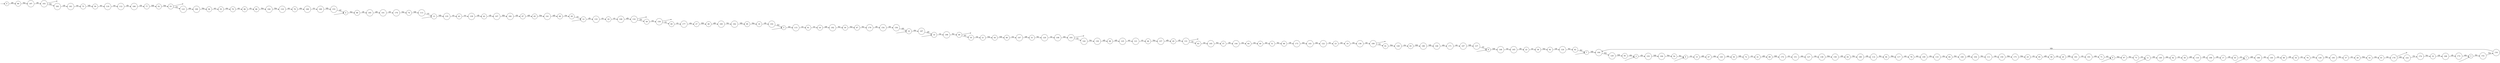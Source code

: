digraph
{
  vcsn_context = "lat<letterset<char_letters(abc)>, letterset<char_letters(abc)>>, b"
  rankdir = LR
  edge [arrowhead = vee, arrowsize = .6]
  {
    node [shape = point, width = 0]
    I0
    I1
    I2
    I3
    I4
    I5
    I6
    I7
    I8
    I9
    I10
    I11
    I12
    I13
    I14
    F49
    F53
    F131
    F132
    F159
    F163
    F178
    F189
    F193
  }
  {
    node [shape = circle, style = rounded, width = 0.5]
    0
    1
    2
    3
    4
    5
    6
    7
    8
    9
    10
    11
    12
    13
    14
    15
    16
    17
    18
    19
    20
    21
    22
    23
    24
    25
    26
    27
    28
    29
    30
    31
    32
    33
    34
    35
    36
    37
    38
    39
    40
    41
    42
    43
    44
    45
    46
    47
    48
    49
    50
    51
    52
    53
    54
    55
    56
    57
    58
    59
    60
    61
    62
    63
    64
    65
    66
    67
    68
    69
    70
    71
    72
    73
    74
    75
    76
    77
    78
    79
    80
    81
    82
    83
    84
    85
    86
    87
    88
    89
    90
    91
    92
    93
    94
    95
    96
    97
    98
    99
    100
    101
    102
    103
    104
    105
    106
    107
    108
    109
    110
    111
    112
    113
    114
    115
    116
    117
    118
    119
    120
    121
    122
    123
    124
    125
    126
    127
    128
    129
    130
    131
    132
    133
    134
    135
    136
    137
    138
    139
    140
    141
    142
    143
    144
    145
    146
    147
    148
    149
    150
    151
    152
    153
    154
    155
    156
    157
    158
    159
    160
    161
    162
    163
    164
    165
    166
    167
    168
    169
    170
    171
    172
    173
    174
    175
    176
    177
    178
    179
    180
    181
    182
    183
    184
    185
    186
    187
    188
    189
    190
    191
    192
    193
    194
    195
    196
    197
    198
    199
  }
  I0 -> 0
  I1 -> 1
  I2 -> 2
  I3 -> 3
  I4 -> 4
  I5 -> 5
  I6 -> 6
  I7 -> 7
  I8 -> 8
  I9 -> 9
  I10 -> 10
  I11 -> 11
  I12 -> 12
  I13 -> 13
  I14 -> 14
  0 -> 99 [label = "a|b"]
  1 -> 188 [label = "a|b"]
  2 -> 155 [label = "c|b"]
  3 -> 152 [label = "b|c"]
  4 -> 88 [label = "b|a"]
  5 -> 115 [label = "a|a"]
  6 -> 148 [label = "b|b"]
  7 -> 164 [label = "b|b"]
  8 -> 97 [label = "b|a"]
  9 -> 15 [label = "c|c"]
  10 -> 187 [label = "a|a"]
  11 -> 149 [label = "c|b"]
  12 -> 133 [label = "c|b"]
  13 -> 135 [label = "b|b"]
  14 -> 196 [label = "c|a"]
  15 -> 47 [label = "a|b"]
  16 -> 102 [label = "c|b"]
  17 -> 45 [label = "c|b"]
  18 -> 106 [label = "c|c"]
  19 -> 136 [label = "c|a"]
  20 -> 181 [label = "b|b"]
  21 -> 44 [label = "b|a"]
  22 -> 38 [label = "c|c"]
  23 -> 19 [label = "a|c"]
  24 -> 192 [label = "a|b"]
  25 -> 85 [label = "c|c"]
  26 -> 32 [label = "b|a"]
  27 -> 48 [label = "b|b"]
  28 -> 12 [label = "c|c"]
  29 -> 131 [label = "c|b"]
  30 -> 67 [label = "b|a"]
  31 -> 120 [label = "b|c"]
  32 -> 61 [label = "c|a"]
  33 -> 199 [label = "c|b"]
  34 -> 78 [label = "c|c"]
  35 -> 21 [label = "c|a"]
  36 -> 118 [label = "a|b"]
  37 -> 26 [label = "c|c"]
  38 -> 82 [label = "b|a"]
  39 -> 159 [label = "c|a"]
  40 -> 51 [label = "a|c"]
  41 -> 89 [label = "a|b"]
  42 -> 107 [label = "c|b"]
  43 -> 139 [label = "c|c"]
  44 -> 80 [label = "b|b"]
  45 -> 1 [label = "c|c"]
  46 -> 157 [label = "b|a"]
  47 -> 145 [label = "a|a"]
  48 -> 160 [label = "a|b"]
  49 -> F49
  49 -> 35 [label = "a|c"]
  50 -> 72 [label = "b|b"]
  51 -> 66 [label = "b|c"]
  52 -> 53 [label = "b|a"]
  53 -> F53
  53 -> 123 [label = "c|a"]
  54 -> 9 [label = "b|c"]
  55 -> 70 [label = "a|a"]
  56 -> 55 [label = "a|c"]
  57 -> 144 [label = "c|b"]
  58 -> 20 [label = "c|c"]
  59 -> 119 [label = "a|c"]
  60 -> 177 [label = "c|c"]
  61 -> 178 [label = "c|a"]
  62 -> 7 [label = "b|c"]
  63 -> 105 [label = "c|a"]
  64 -> 40 [label = "c|a"]
  65 -> 141 [label = "b|a"]
  66 -> 173 [label = "c|b"]
  67 -> 179 [label = "b|c"]
  68 -> 34 [label = "c|b"]
  69 -> 28 [label = "c|a"]
  70 -> 96 [label = "a|c"]
  71 -> 8 [label = "a|c"]
  72 -> 41 [label = "c|c"]
  73 -> 11 [label = "c|c"]
  74 -> 113 [label = "b|b"]
  75 -> 59 [label = "b|b"]
  76 -> 109 [label = "a|c"]
  77 -> 52 [label = "b|b"]
  78 -> 126 [label = "c|a"]
  79 -> 168 [label = "a|a"]
  80 -> 147 [label = "c|a"]
  81 -> 128 [label = "b|a"]
  82 -> 124 [label = "c|b"]
  83 -> 180 [label = "b|c"]
  84 -> 100 [label = "b|c"]
  85 -> 58 [label = "a|b"]
  86 -> 184 [label = "b|a"]
  87 -> 65 [label = "a|b"]
  88 -> 185 [label = "c|b"]
  89 -> 170 [label = "b|b"]
  90 -> 16 [label = "b|a"]
  91 -> 24 [label = "c|c"]
  92 -> 36 [label = "c|c"]
  93 -> 186 [label = "b|b"]
  94 -> 117 [label = "b|a"]
  95 -> 2 [label = "a|a"]
  96 -> 86 [label = "c|c"]
  97 -> 73 [label = "b|c"]
  98 -> 125 [label = "a|b"]
  99 -> 197 [label = "b|a"]
  100 -> 104 [label = "a|b"]
  101 -> 176 [label = "c|b"]
  102 -> 5 [label = "b|c"]
  103 -> 174 [label = "c|a"]
  104 -> 111 [label = "b|c"]
  105 -> 57 [label = "b|c"]
  106 -> 132 [label = "a|b"]
  107 -> 182 [label = "b|b"]
  108 -> 193 [label = "a|a"]
  109 -> 110 [label = "c|a"]
  110 -> 84 [label = "c|a"]
  111 -> 150 [label = "c|a"]
  112 -> 166 [label = "c|b"]
  113 -> 13 [label = "c|c"]
  114 -> 94 [label = "b|c"]
  115 -> 91 [label = "c|c"]
  116 -> 79 [label = "a|c"]
  117 -> 76 [label = "a|c"]
  118 -> 198 [label = "c|b"]
  119 -> 112 [label = "c|a"]
  120 -> 108 [label = "c|a"]
  121 -> 46 [label = "c|c"]
  122 -> 23 [label = "c|c"]
  123 -> 190 [label = "a|a"]
  124 -> 62 [label = "b|c"]
  125 -> 121 [label = "a|c"]
  126 -> 195 [label = "b|c"]
  127 -> 138 [label = "c|a"]
  128 -> 93 [label = "c|a"]
  129 -> 95 [label = "b|b"]
  130 -> 98 [label = "a|b"]
  131 -> F131
  131 -> 63 [label = "c|c"]
  132 -> F132
  132 -> 39 [label = "c|b"]
  133 -> 18 [label = "c|c"]
  134 -> 164 [label = "b|b"]
  135 -> 43 [label = "c|c"]
  136 -> 189 [label = "a|c"]
  137 -> 6 [label = "c|c"]
  138 -> 158 [label = "b|a"]
  139 -> 42 [label = "c|b"]
  140 -> 68 [label = "c|c"]
  141 -> 69 [label = "a|b"]
  142 -> 130 [label = "b|c"]
  143 -> 122 [label = "a|a"]
  144 -> 64 [label = "c|a"]
  145 -> 50 [label = "a|a"]
  146 -> 171 [label = "a|a"]
  147 -> 31 [label = "a|b"]
  148 -> 165 [label = "c|a"]
  149 -> 92 [label = "a|a"]
  150 -> 175 [label = "b|a"]
  151 -> 127 [label = "a|a"]
  152 -> 134 [label = "b|a"]
  153 -> 4 [label = "a|c"]
  154 -> 156 [label = "c|b"]
  155 -> 194 [label = "b|b"]
  156 -> 10 [label = "a|a"]
  157 -> 29 [label = "a|b"]
  158 -> 83 [label = "c|b"]
  159 -> F159
  159 -> 60 [label = "c|c"]
  160 -> 162 [label = "b|c"]
  161 -> 75 [label = "c|a"]
  162 -> 90 [label = "b|b"]
  163 -> F163
  163 -> 183 [label = "b|c"]
  164 -> 129 [label = "b|a"]
  165 -> 22 [label = "c|b"]
  166 -> 77 [label = "c|b"]
  167 -> 137 [label = "b|b"]
  168 -> 169 [label = "c|c"]
  169 -> 153 [label = "b|b"]
  170 -> 151 [label = "c|c"]
  171 -> 167 [label = "a|c"]
  172 -> 3 [label = "a|a"]
  173 -> 143 [label = "a|a"]
  174 -> 33 [label = "b|c"]
  175 -> 25 [label = "b|a"]
  176 -> 74 [label = "b|a"]
  177 -> 27 [label = "a|a"]
  178 -> F178
  178 -> 103 [label = "a|a"]
  179 -> 154 [label = "c|b"]
  180 -> 114 [label = "c|b"]
  181 -> 191 [label = "c|c"]
  182 -> 87 [label = "c|b"]
  183 -> 161 [label = "c|b"]
  184 -> 116 [label = "b|a"]
  185 -> 101 [label = "a|b"]
  186 -> 146 [label = "b|b"]
  187 -> 14 [label = "a|b"]
  188 -> 140 [label = "a|c"]
  189 -> F189
  189 -> 81 [label = "c|c"]
  190 -> 56 [label = "b|a"]
  191 -> 71 [label = "a|a"]
  192 -> 30 [label = "b|c"]
  193 -> F193
  193 -> 142 [label = "c|c"]
  194 -> 54 [label = "b|a"]
  195 -> 37 [label = "b|c"]
  196 -> 49 [label = "b|c"]
  197 -> 163 [label = "c|b"]
  198 -> 17 [label = "c|b"]
  199 -> 172 [label = "c|b"]
}
